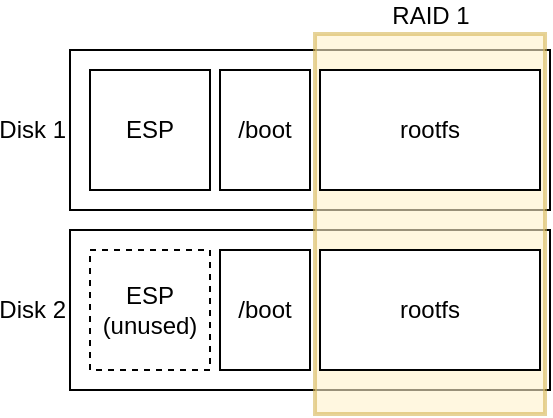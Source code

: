 <mxfile version="24.7.5" pages="4">
  <diagram name="basic disk layout" id="rcNJRpH7wlDLKEmPZE5p">
    <mxGraphModel dx="341" dy="602" grid="1" gridSize="10" guides="1" tooltips="1" connect="1" arrows="1" fold="1" page="1" pageScale="1" pageWidth="850" pageHeight="1100" math="0" shadow="0">
      <root>
        <mxCell id="0" />
        <mxCell id="1" parent="0" />
        <mxCell id="5a1umXgUc3zpIWgGzDT6-1" value="Disk 1" style="rounded=0;whiteSpace=wrap;labelPosition=left;verticalLabelPosition=middle;align=right;verticalAlign=middle;textDirection=ltr;horizontal=1;html=1;" vertex="1" parent="1">
          <mxGeometry x="100" y="180" width="240" height="80" as="geometry" />
        </mxCell>
        <mxCell id="5a1umXgUc3zpIWgGzDT6-3" value="ESP" style="rounded=0;whiteSpace=wrap;html=1;" vertex="1" parent="1">
          <mxGeometry x="110" y="190" width="60" height="60" as="geometry" />
        </mxCell>
        <mxCell id="5a1umXgUc3zpIWgGzDT6-6" value="Disk 2" style="rounded=0;whiteSpace=wrap;html=1;labelPosition=left;verticalLabelPosition=middle;align=right;verticalAlign=middle;textDirection=ltr;horizontal=1;" vertex="1" parent="1">
          <mxGeometry x="100" y="270" width="240" height="80" as="geometry" />
        </mxCell>
        <mxCell id="5a1umXgUc3zpIWgGzDT6-16" value="RAID 1" style="rounded=0;whiteSpace=wrap;html=1;fillColor=#fff2cc;strokeColor=#d6b656;labelPosition=center;verticalLabelPosition=top;align=center;verticalAlign=bottom;strokeWidth=2;fillStyle=auto;opacity=60;shadow=0;" vertex="1" parent="1">
          <mxGeometry x="222.51" y="172" width="115" height="190" as="geometry" />
        </mxCell>
        <mxCell id="5a1umXgUc3zpIWgGzDT6-7" value="ESP&lt;div&gt;(unused)&lt;/div&gt;" style="rounded=0;whiteSpace=wrap;html=1;dashed=1;" vertex="1" parent="1">
          <mxGeometry x="110" y="280" width="60" height="60" as="geometry" />
        </mxCell>
        <mxCell id="5a1umXgUc3zpIWgGzDT6-8" value="rootfs" style="rounded=0;whiteSpace=wrap;html=1;" vertex="1" parent="1">
          <mxGeometry x="225" y="280" width="110" height="60" as="geometry" />
        </mxCell>
        <mxCell id="uSAT7-_GQSQWZk4mwsez-1" value="/boot" style="rounded=0;whiteSpace=wrap;html=1;" vertex="1" parent="1">
          <mxGeometry x="175" y="190" width="45" height="60" as="geometry" />
        </mxCell>
        <mxCell id="uSAT7-_GQSQWZk4mwsez-2" value="/boot" style="rounded=0;whiteSpace=wrap;html=1;" vertex="1" parent="1">
          <mxGeometry x="175" y="280" width="45" height="60" as="geometry" />
        </mxCell>
        <mxCell id="5a1umXgUc3zpIWgGzDT6-4" value="rootfs" style="rounded=0;whiteSpace=wrap;html=1;" vertex="1" parent="1">
          <mxGeometry x="225" y="190" width="110" height="60" as="geometry" />
        </mxCell>
      </root>
    </mxGraphModel>
  </diagram>
  <diagram id="uCLeS8Xyvqsx8VpEjLrD" name="mbr-layout">
    <mxGraphModel dx="589" dy="872" grid="1" gridSize="10" guides="1" tooltips="1" connect="1" arrows="1" fold="1" page="1" pageScale="1" pageWidth="850" pageHeight="1100" math="0" shadow="0">
      <root>
        <mxCell id="0" />
        <mxCell id="1" parent="0" />
        <mxCell id="QRcN8GLSJSwhCfPVK7ma-1" value="&lt;span style=&quot;text-wrap: nowrap;&quot;&gt;Signature&lt;/span&gt;" style="rounded=0;whiteSpace=wrap;html=1;verticalAlign=middle;labelPosition=center;verticalLabelPosition=middle;align=center;" vertex="1" parent="1">
          <mxGeometry x="220" y="530" width="130" height="30" as="geometry" />
        </mxCell>
        <mxCell id="QRcN8GLSJSwhCfPVK7ma-3" value="2 bytes" style="shape=curlyBracket;whiteSpace=wrap;html=1;rounded=1;flipH=1;labelPosition=right;verticalLabelPosition=middle;align=left;verticalAlign=middle;size=0.5;" vertex="1" parent="1">
          <mxGeometry x="370" y="530" width="40" height="30" as="geometry" />
        </mxCell>
        <mxCell id="QRcN8GLSJSwhCfPVK7ma-4" value="&lt;span style=&quot;text-wrap: nowrap;&quot;&gt;Partition 1&lt;/span&gt;" style="rounded=0;whiteSpace=wrap;html=1;verticalAlign=middle;labelPosition=center;verticalLabelPosition=middle;align=center;" vertex="1" parent="1">
          <mxGeometry x="220" y="370" width="130" height="30" as="geometry" />
        </mxCell>
        <mxCell id="QRcN8GLSJSwhCfPVK7ma-5" value="16 bytes" style="shape=curlyBracket;html=1;rounded=1;flipH=1;labelPosition=right;verticalLabelPosition=middle;align=left;verticalAlign=middle;size=0.5;" vertex="1" parent="1">
          <mxGeometry x="370" y="370" width="40" height="30" as="geometry" />
        </mxCell>
        <mxCell id="QRcN8GLSJSwhCfPVK7ma-6" value="&lt;span style=&quot;text-wrap: nowrap;&quot;&gt;Partition 2&lt;/span&gt;" style="rounded=0;whiteSpace=wrap;html=1;verticalAlign=middle;labelPosition=center;verticalLabelPosition=middle;align=center;" vertex="1" parent="1">
          <mxGeometry x="220" y="410" width="130" height="30" as="geometry" />
        </mxCell>
        <mxCell id="QRcN8GLSJSwhCfPVK7ma-7" value="16 bytes" style="shape=curlyBracket;html=1;rounded=1;flipH=1;labelPosition=right;verticalLabelPosition=middle;align=left;verticalAlign=middle;size=0.5;" vertex="1" parent="1">
          <mxGeometry x="370" y="410" width="40" height="30" as="geometry" />
        </mxCell>
        <mxCell id="QRcN8GLSJSwhCfPVK7ma-8" value="&lt;span style=&quot;text-wrap: nowrap;&quot;&gt;Partition 3&lt;/span&gt;" style="rounded=0;whiteSpace=wrap;html=1;verticalAlign=middle;labelPosition=center;verticalLabelPosition=middle;align=center;" vertex="1" parent="1">
          <mxGeometry x="220" y="450" width="130" height="30" as="geometry" />
        </mxCell>
        <mxCell id="QRcN8GLSJSwhCfPVK7ma-9" value="16 bytes" style="shape=curlyBracket;html=1;rounded=1;flipH=1;labelPosition=right;verticalLabelPosition=middle;align=left;verticalAlign=middle;size=0.5;" vertex="1" parent="1">
          <mxGeometry x="370" y="450" width="40" height="30" as="geometry" />
        </mxCell>
        <mxCell id="QRcN8GLSJSwhCfPVK7ma-10" value="&lt;span style=&quot;text-wrap: nowrap;&quot;&gt;Partition 4&lt;/span&gt;" style="rounded=0;whiteSpace=wrap;html=1;verticalAlign=middle;labelPosition=center;verticalLabelPosition=middle;align=center;" vertex="1" parent="1">
          <mxGeometry x="220" y="490" width="130" height="30" as="geometry" />
        </mxCell>
        <mxCell id="QRcN8GLSJSwhCfPVK7ma-11" value="16 bytes" style="shape=curlyBracket;html=1;rounded=1;flipH=1;labelPosition=right;verticalLabelPosition=middle;align=left;verticalAlign=middle;size=0.5;" vertex="1" parent="1">
          <mxGeometry x="370" y="490" width="40" height="30" as="geometry" />
        </mxCell>
        <mxCell id="QRcN8GLSJSwhCfPVK7ma-12" value="&lt;span style=&quot;text-wrap: nowrap;&quot;&gt;Bootstrap code&lt;/span&gt;" style="rounded=0;whiteSpace=wrap;html=1;verticalAlign=middle;labelPosition=center;verticalLabelPosition=middle;align=center;" vertex="1" parent="1">
          <mxGeometry x="220" y="220" width="130" height="140" as="geometry" />
        </mxCell>
        <mxCell id="QRcN8GLSJSwhCfPVK7ma-13" value="446 bytes" style="shape=curlyBracket;html=1;rounded=1;flipH=1;labelPosition=right;verticalLabelPosition=middle;align=left;verticalAlign=middle;size=0.5;" vertex="1" parent="1">
          <mxGeometry x="370" y="220" width="40" height="140" as="geometry" />
        </mxCell>
      </root>
    </mxGraphModel>
  </diagram>
  <diagram id="YhVSqMUWGjN1zCBJjN_l" name="gpt layout">
    <mxGraphModel dx="488" dy="723" grid="1" gridSize="10" guides="1" tooltips="1" connect="1" arrows="1" fold="1" page="1" pageScale="1" pageWidth="850" pageHeight="1100" math="0" shadow="0">
      <root>
        <mxCell id="0" />
        <mxCell id="1" parent="0" />
        <mxCell id="G7RndSEsGsy21H8GHqfm-2" value="Protective MBR" style="rounded=0;whiteSpace=wrap;html=1;verticalAlign=bottom;labelPosition=center;verticalLabelPosition=top;align=center;" vertex="1" parent="1">
          <mxGeometry x="210" y="180" width="130" height="50" as="geometry" />
        </mxCell>
        <mxCell id="G7RndSEsGsy21H8GHqfm-3" value="Signature" style="text;html=1;align=center;verticalAlign=middle;resizable=0;points=[];autosize=1;strokeColor=none;fillColor=none;" vertex="1" parent="1">
          <mxGeometry x="240" y="190" width="70" height="30" as="geometry" />
        </mxCell>
        <mxCell id="G7RndSEsGsy21H8GHqfm-4" value="512b" style="shape=curlyBracket;whiteSpace=wrap;html=1;rounded=1;flipH=1;labelPosition=right;verticalLabelPosition=middle;align=left;verticalAlign=middle;size=0.5;" vertex="1" parent="1">
          <mxGeometry x="360" y="180" width="40" height="50" as="geometry" />
        </mxCell>
        <mxCell id="G7RndSEsGsy21H8GHqfm-6" value="GPT Header" style="rounded=0;whiteSpace=wrap;html=1;verticalAlign=bottom;labelPosition=center;verticalLabelPosition=top;align=center;" vertex="1" parent="1">
          <mxGeometry x="210" y="250" width="130" height="50" as="geometry" />
        </mxCell>
        <mxCell id="G7RndSEsGsy21H8GHqfm-7" value="4KiB" style="shape=curlyBracket;whiteSpace=wrap;html=1;rounded=1;flipH=1;labelPosition=right;verticalLabelPosition=middle;align=left;verticalAlign=middle;size=0.5;" vertex="1" parent="1">
          <mxGeometry x="360" y="250" width="40" height="50" as="geometry" />
        </mxCell>
        <mxCell id="G7RndSEsGsy21H8GHqfm-8" value="Signature&lt;br&gt;Pointer to backup" style="text;html=1;align=left;verticalAlign=middle;resizable=0;points=[];autosize=1;strokeColor=none;fillColor=none;" vertex="1" parent="1">
          <mxGeometry x="215" y="255" width="120" height="40" as="geometry" />
        </mxCell>
        <mxCell id="G7RndSEsGsy21H8GHqfm-9" value="GPT Partition data" style="rounded=0;whiteSpace=wrap;html=1;verticalAlign=bottom;labelPosition=center;verticalLabelPosition=top;align=center;" vertex="1" parent="1">
          <mxGeometry x="210" y="320" width="130" height="50" as="geometry" />
        </mxCell>
        <mxCell id="G7RndSEsGsy21H8GHqfm-10" value="4KiB" style="shape=curlyBracket;whiteSpace=wrap;html=1;rounded=1;flipH=1;labelPosition=right;verticalLabelPosition=middle;align=left;verticalAlign=middle;size=0.5;" vertex="1" parent="1">
          <mxGeometry x="360" y="320" width="40" height="50" as="geometry" />
        </mxCell>
        <mxCell id="G7RndSEsGsy21H8GHqfm-11" value="Partition 1 metadata&lt;div style=&quot;font-size: 10px;&quot;&gt;Partition 2&amp;nbsp;&lt;span style=&quot;background-color: initial;&quot;&gt;meta&lt;/span&gt;&lt;span style=&quot;background-color: initial;&quot;&gt;data&lt;/span&gt;&lt;/div&gt;" style="text;html=1;align=left;verticalAlign=middle;resizable=0;points=[];autosize=1;strokeColor=none;fillColor=none;fontSize=10;" vertex="1" parent="1">
          <mxGeometry x="215" y="325" width="110" height="40" as="geometry" />
        </mxCell>
        <mxCell id="G7RndSEsGsy21H8GHqfm-28" value="Partition 1 Data" style="rounded=0;whiteSpace=wrap;html=1;verticalAlign=middle;labelPosition=center;verticalLabelPosition=middle;align=center;fontStyle=1;strokeWidth=2;" vertex="1" parent="1">
          <mxGeometry x="210" y="380" width="130" height="20" as="geometry" />
        </mxCell>
        <mxCell id="G7RndSEsGsy21H8GHqfm-5" style="edgeStyle=orthogonalEdgeStyle;rounded=0;orthogonalLoop=1;jettySize=auto;html=1;exitX=0.006;exitY=0.752;exitDx=0;exitDy=0;entryX=0;entryY=0;entryDx=0;entryDy=0;exitPerimeter=0;fillColor=#ffe6cc;strokeColor=#f08c00;" edge="1" parent="1" source="G7RndSEsGsy21H8GHqfm-8" target="G7RndSEsGsy21H8GHqfm-18">
          <mxGeometry relative="1" as="geometry">
            <mxPoint x="90" y="590" as="targetPoint" />
            <Array as="points">
              <mxPoint x="170" y="285" />
              <mxPoint x="170" y="450" />
            </Array>
          </mxGeometry>
        </mxCell>
        <mxCell id="G7RndSEsGsy21H8GHqfm-30" value="" style="group" vertex="1" connectable="0" parent="1">
          <mxGeometry x="210" y="450" width="190" height="55" as="geometry" />
        </mxCell>
        <mxCell id="G7RndSEsGsy21H8GHqfm-18" value="GPT backup Header" style="rounded=0;whiteSpace=wrap;html=1;verticalAlign=bottom;labelPosition=center;verticalLabelPosition=top;align=center;" vertex="1" parent="G7RndSEsGsy21H8GHqfm-30">
          <mxGeometry width="130" height="50" as="geometry" />
        </mxCell>
        <mxCell id="G7RndSEsGsy21H8GHqfm-19" value="4KiB" style="shape=curlyBracket;whiteSpace=wrap;html=1;rounded=1;flipH=1;labelPosition=right;verticalLabelPosition=middle;align=left;verticalAlign=middle;size=0.5;" vertex="1" parent="G7RndSEsGsy21H8GHqfm-30">
          <mxGeometry x="150" y="5" width="40" height="50" as="geometry" />
        </mxCell>
        <mxCell id="G7RndSEsGsy21H8GHqfm-22" value="Signature&lt;br&gt;Pointer to main" style="text;html=1;align=left;verticalAlign=middle;resizable=0;points=[];autosize=1;strokeColor=none;fillColor=none;" vertex="1" parent="G7RndSEsGsy21H8GHqfm-30">
          <mxGeometry x="5" y="5" width="100" height="40" as="geometry" />
        </mxCell>
        <mxCell id="G7RndSEsGsy21H8GHqfm-17" style="edgeStyle=orthogonalEdgeStyle;rounded=0;orthogonalLoop=1;jettySize=auto;html=1;entryX=0;entryY=0;entryDx=0;entryDy=0;exitX=0.012;exitY=0.764;exitDx=0;exitDy=0;exitPerimeter=0;fillColor=#dae8fc;strokeColor=#6c8ebf;" edge="1" parent="1" source="G7RndSEsGsy21H8GHqfm-22">
          <mxGeometry relative="1" as="geometry">
            <mxPoint x="210" y="249" as="targetPoint" />
            <Array as="points">
              <mxPoint x="160" y="486" />
              <mxPoint x="160" y="249" />
            </Array>
            <mxPoint x="200" y="510" as="sourcePoint" />
          </mxGeometry>
        </mxCell>
        <mxCell id="G7RndSEsGsy21H8GHqfm-32" value="" style="group" vertex="1" connectable="0" parent="1">
          <mxGeometry x="210" y="515" width="190" height="60" as="geometry" />
        </mxCell>
        <mxCell id="G7RndSEsGsy21H8GHqfm-20" value="GPT partition data" style="rounded=0;whiteSpace=wrap;html=1;verticalAlign=bottom;labelPosition=center;verticalLabelPosition=top;align=center;" vertex="1" parent="G7RndSEsGsy21H8GHqfm-32">
          <mxGeometry y="5" width="130" height="50" as="geometry" />
        </mxCell>
        <mxCell id="G7RndSEsGsy21H8GHqfm-21" value="4KiB" style="shape=curlyBracket;whiteSpace=wrap;html=1;rounded=1;flipH=1;labelPosition=right;verticalLabelPosition=middle;align=left;verticalAlign=middle;size=0.5;" vertex="1" parent="G7RndSEsGsy21H8GHqfm-32">
          <mxGeometry x="150" y="5" width="40" height="50" as="geometry" />
        </mxCell>
        <mxCell id="G7RndSEsGsy21H8GHqfm-29" value="Partition 1 metadata&lt;div style=&quot;font-size: 10px;&quot;&gt;Partition 2&amp;nbsp;&lt;span style=&quot;background-color: initial;&quot;&gt;meta&lt;/span&gt;&lt;span style=&quot;background-color: initial;&quot;&gt;data&lt;/span&gt;&lt;/div&gt;" style="text;html=1;align=left;verticalAlign=middle;resizable=0;points=[];autosize=1;strokeColor=none;fillColor=none;fontSize=10;" vertex="1" parent="G7RndSEsGsy21H8GHqfm-32">
          <mxGeometry x="5" y="10" width="110" height="40" as="geometry" />
        </mxCell>
        <mxCell id="G7RndSEsGsy21H8GHqfm-33" value="Partition 2 Data" style="rounded=0;whiteSpace=wrap;html=1;verticalAlign=middle;labelPosition=center;verticalLabelPosition=middle;align=center;fontStyle=1;strokeWidth=2;" vertex="1" parent="1">
          <mxGeometry x="210" y="410" width="130" height="20" as="geometry" />
        </mxCell>
      </root>
    </mxGraphModel>
  </diagram>
  <diagram id="8cmpr_-VW55H_1cq_OG-" name="full-disk-layout">
    <mxGraphModel dx="427" dy="633" grid="1" gridSize="10" guides="1" tooltips="1" connect="1" arrows="1" fold="1" page="1" pageScale="1" pageWidth="850" pageHeight="1100" math="0" shadow="0">
      <root>
        <mxCell id="0" />
        <mxCell id="1" parent="0" />
        <mxCell id="7UBV5tWTMso-ZLaLwWZw-3" value="Protective MBR" style="rounded=0;whiteSpace=wrap;html=1;verticalAlign=bottom;labelPosition=center;verticalLabelPosition=top;align=center;" vertex="1" parent="1">
          <mxGeometry x="210" y="200" width="130" height="30" as="geometry" />
        </mxCell>
        <mxCell id="7UBV5tWTMso-ZLaLwWZw-2" value="signature 0x55aa" style="text;html=1;align=center;verticalAlign=middle;resizable=0;points=[];autosize=1;strokeColor=none;fillColor=none;" vertex="1" parent="1">
          <mxGeometry x="215" y="200" width="120" height="30" as="geometry" />
        </mxCell>
        <mxCell id="7UBV5tWTMso-ZLaLwWZw-4" value="512b" style="shape=curlyBracket;whiteSpace=wrap;html=1;rounded=1;flipH=1;labelPosition=right;verticalLabelPosition=middle;align=left;verticalAlign=middle;size=0.5;" vertex="1" parent="1">
          <mxGeometry x="360" y="200" width="40" height="30" as="geometry" />
        </mxCell>
        <mxCell id="7UBV5tWTMso-ZLaLwWZw-5" value="GPT Header" style="rounded=0;whiteSpace=wrap;html=1;verticalAlign=bottom;labelPosition=center;verticalLabelPosition=top;align=center;" vertex="1" parent="1">
          <mxGeometry x="210" y="250" width="130" height="50" as="geometry" />
        </mxCell>
        <mxCell id="7UBV5tWTMso-ZLaLwWZw-6" value="4KiB" style="shape=curlyBracket;whiteSpace=wrap;html=1;rounded=1;flipH=1;labelPosition=right;verticalLabelPosition=middle;align=left;verticalAlign=middle;size=0.5;" vertex="1" parent="1">
          <mxGeometry x="360" y="250" width="40" height="50" as="geometry" />
        </mxCell>
        <mxCell id="7UBV5tWTMso-ZLaLwWZw-7" value="signature&lt;br&gt;pointer to backup" style="text;html=1;align=left;verticalAlign=middle;resizable=0;points=[];autosize=1;strokeColor=none;fillColor=none;" vertex="1" parent="1">
          <mxGeometry x="215" y="255" width="120" height="40" as="geometry" />
        </mxCell>
        <mxCell id="7UBV5tWTMso-ZLaLwWZw-11" value="GPT Partition data" style="rounded=0;whiteSpace=wrap;html=1;verticalAlign=bottom;labelPosition=center;verticalLabelPosition=top;align=center;" vertex="1" parent="1">
          <mxGeometry x="210" y="320" width="130" height="50" as="geometry" />
        </mxCell>
        <mxCell id="7UBV5tWTMso-ZLaLwWZw-12" value="4KiB" style="shape=curlyBracket;whiteSpace=wrap;html=1;rounded=1;flipH=1;labelPosition=right;verticalLabelPosition=middle;align=left;verticalAlign=middle;size=0.5;" vertex="1" parent="1">
          <mxGeometry x="360" y="320" width="40" height="50" as="geometry" />
        </mxCell>
        <mxCell id="7UBV5tWTMso-ZLaLwWZw-13" value="Partition 0 data&lt;div style=&quot;font-size: 10px;&quot;&gt;Partition 1 data&lt;/div&gt;&lt;div style=&quot;font-size: 10px;&quot;&gt;Partition 2 data&lt;/div&gt;" style="text;html=1;align=left;verticalAlign=middle;resizable=0;points=[];autosize=1;strokeColor=none;fillColor=none;fontSize=10;" vertex="1" parent="1">
          <mxGeometry x="215" y="320" width="90" height="50" as="geometry" />
        </mxCell>
        <mxCell id="7UBV5tWTMso-ZLaLwWZw-14" value="Partition 2 (rootfs)" style="rounded=0;whiteSpace=wrap;html=1;verticalAlign=bottom;labelPosition=center;verticalLabelPosition=top;align=center;" vertex="1" parent="1">
          <mxGeometry x="210" y="530" width="130" height="170" as="geometry" />
        </mxCell>
        <mxCell id="7UBV5tWTMso-ZLaLwWZw-15" value="256b ~ 4KiB" style="shape=curlyBracket;whiteSpace=wrap;html=1;rounded=1;flipH=1;labelPosition=right;verticalLabelPosition=middle;align=left;verticalAlign=middle;size=0.5;" vertex="1" parent="1">
          <mxGeometry x="360" y="550" width="40" height="50" as="geometry" />
        </mxCell>
        <mxCell id="7UBV5tWTMso-ZLaLwWZw-17" value="MD header" style="rounded=0;whiteSpace=wrap;html=1;verticalAlign=bottom;labelPosition=center;verticalLabelPosition=top;align=center;" vertex="1" parent="1">
          <mxGeometry x="220" y="550" width="130" height="50" as="geometry" />
        </mxCell>
        <mxCell id="7UBV5tWTMso-ZLaLwWZw-18" value="signature&lt;div&gt;array UUID&lt;/div&gt;" style="text;html=1;align=left;verticalAlign=middle;resizable=0;points=[];autosize=1;strokeColor=none;fillColor=none;" vertex="1" parent="1">
          <mxGeometry x="230" y="555" width="80" height="40" as="geometry" />
        </mxCell>
        <mxCell id="7UBV5tWTMso-ZLaLwWZw-21" value="GPT backup Header" style="rounded=0;whiteSpace=wrap;html=1;verticalAlign=bottom;labelPosition=center;verticalLabelPosition=top;align=center;" vertex="1" parent="1">
          <mxGeometry x="210" y="720" width="130" height="50" as="geometry" />
        </mxCell>
        <mxCell id="7UBV5tWTMso-ZLaLwWZw-22" value="4KiB" style="shape=curlyBracket;whiteSpace=wrap;html=1;rounded=1;flipH=1;labelPosition=right;verticalLabelPosition=middle;align=left;verticalAlign=middle;size=0.5;" vertex="1" parent="1">
          <mxGeometry x="360" y="725" width="40" height="50" as="geometry" />
        </mxCell>
        <mxCell id="7UBV5tWTMso-ZLaLwWZw-24" value="GPT partition data" style="rounded=0;whiteSpace=wrap;html=1;verticalAlign=bottom;labelPosition=center;verticalLabelPosition=top;align=center;" vertex="1" parent="1">
          <mxGeometry x="210" y="790" width="130" height="50" as="geometry" />
        </mxCell>
        <mxCell id="7UBV5tWTMso-ZLaLwWZw-25" value="4KiB" style="shape=curlyBracket;whiteSpace=wrap;html=1;rounded=1;flipH=1;labelPosition=right;verticalLabelPosition=middle;align=left;verticalAlign=middle;size=0.5;" vertex="1" parent="1">
          <mxGeometry x="360" y="790" width="40" height="50" as="geometry" />
        </mxCell>
        <mxCell id="7UBV5tWTMso-ZLaLwWZw-27" value="signature&lt;br&gt;pointer to main" style="text;html=1;align=left;verticalAlign=middle;resizable=0;points=[];autosize=1;strokeColor=none;fillColor=none;" vertex="1" parent="1">
          <mxGeometry x="215" y="725" width="100" height="40" as="geometry" />
        </mxCell>
        <mxCell id="7UBV5tWTMso-ZLaLwWZw-35" value="Partition 0 (ESP)" style="rounded=0;whiteSpace=wrap;html=1;verticalAlign=bottom;labelPosition=center;verticalLabelPosition=top;align=center;" vertex="1" parent="1">
          <mxGeometry x="210" y="390" width="130" height="40" as="geometry" />
        </mxCell>
        <mxCell id="7UBV5tWTMso-ZLaLwWZw-39" value="EXT4 fs" style="rounded=0;whiteSpace=wrap;html=1;labelPosition=center;verticalLabelPosition=top;align=center;verticalAlign=bottom;" vertex="1" parent="1">
          <mxGeometry x="220" y="620" width="130" height="70" as="geometry" />
        </mxCell>
        <mxCell id="7UBV5tWTMso-ZLaLwWZw-20" value="actual data" style="rounded=0;whiteSpace=wrap;html=1;verticalAlign=middle;labelPosition=center;verticalLabelPosition=middle;align=center;fontStyle=1;strokeWidth=2;fillColor=#d5e8d4;strokeColor=#82b366;" vertex="1" parent="1">
          <mxGeometry x="230" y="630" width="130" height="50" as="geometry" />
        </mxCell>
        <mxCell id="7UBV5tWTMso-ZLaLwWZw-30" style="edgeStyle=orthogonalEdgeStyle;rounded=0;orthogonalLoop=1;jettySize=auto;html=1;exitX=0.004;exitY=0.744;exitDx=0;exitDy=0;entryX=0;entryY=0;entryDx=0;entryDy=0;fillColor=#ffe6cc;strokeColor=#f08c00;exitPerimeter=0;jumpSize=3;" edge="1" parent="1" source="7UBV5tWTMso-ZLaLwWZw-7" target="7UBV5tWTMso-ZLaLwWZw-21">
          <mxGeometry relative="1" as="geometry">
            <mxPoint x="90" y="590" as="targetPoint" />
            <Array as="points">
              <mxPoint x="180" y="285" />
              <mxPoint x="180" y="720" />
            </Array>
          </mxGeometry>
        </mxCell>
        <mxCell id="7UBV5tWTMso-ZLaLwWZw-32" style="edgeStyle=orthogonalEdgeStyle;rounded=0;orthogonalLoop=1;jettySize=auto;html=1;exitX=0.015;exitY=0.714;exitDx=0;exitDy=0;entryX=0;entryY=0;entryDx=0;entryDy=0;fillColor=#dae8fc;strokeColor=#6c8ebf;exitPerimeter=0;" edge="1" parent="1" source="7UBV5tWTMso-ZLaLwWZw-27" target="7UBV5tWTMso-ZLaLwWZw-5">
          <mxGeometry relative="1" as="geometry">
            <mxPoint x="140" y="260" as="targetPoint" />
            <Array as="points">
              <mxPoint x="160" y="754" />
              <mxPoint x="160" y="250" />
            </Array>
          </mxGeometry>
        </mxCell>
        <mxCell id="nWFrvvbhWsBVkTVSXXQb-2" value="Partition 1 (/boot)" style="rounded=0;whiteSpace=wrap;html=1;verticalAlign=bottom;labelPosition=center;verticalLabelPosition=top;align=center;" vertex="1" parent="1">
          <mxGeometry x="209.5" y="450" width="130" height="60" as="geometry" />
        </mxCell>
        <mxCell id="nWFrvvbhWsBVkTVSXXQb-3" value="" style="group;labelPosition=left;verticalLabelPosition=middle;align=right;verticalAlign=middle;" vertex="1" connectable="0" parent="1">
          <mxGeometry x="217" y="470" width="115" height="35" as="geometry" />
        </mxCell>
        <mxCell id="nWFrvvbhWsBVkTVSXXQb-4" value="EXT4 fs" style="rounded=0;whiteSpace=wrap;html=1;labelPosition=center;verticalLabelPosition=top;align=center;verticalAlign=bottom;" vertex="1" parent="nWFrvvbhWsBVkTVSXXQb-3">
          <mxGeometry width="115" height="35" as="geometry" />
        </mxCell>
        <mxCell id="nWFrvvbhWsBVkTVSXXQb-5" value="Kernel &amp;amp; initramfs" style="text;html=1;align=left;verticalAlign=middle;whiteSpace=wrap;rounded=0;fontStyle=0" vertex="1" parent="nWFrvvbhWsBVkTVSXXQb-3">
          <mxGeometry x="5" y="2.5" width="105" height="30" as="geometry" />
        </mxCell>
        <mxCell id="nWFrvvbhWsBVkTVSXXQb-6" value="grub&lt;div&gt;grub config&lt;/div&gt;" style="text;html=1;align=left;verticalAlign=middle;resizable=0;points=[];autosize=1;strokeColor=none;fillColor=none;" vertex="1" parent="1">
          <mxGeometry x="215" y="390" width="80" height="40" as="geometry" />
        </mxCell>
        <mxCell id="nWFrvvbhWsBVkTVSXXQb-7" value="10MiB" style="shape=curlyBracket;whiteSpace=wrap;html=1;rounded=1;flipH=1;labelPosition=right;verticalLabelPosition=middle;align=left;verticalAlign=middle;size=0.5;" vertex="1" parent="1">
          <mxGeometry x="360" y="390" width="40" height="40" as="geometry" />
        </mxCell>
        <mxCell id="nWFrvvbhWsBVkTVSXXQb-8" value="1GiB" style="shape=curlyBracket;whiteSpace=wrap;html=1;rounded=1;flipH=1;labelPosition=right;verticalLabelPosition=middle;align=left;verticalAlign=middle;size=0.5;" vertex="1" parent="1">
          <mxGeometry x="360" y="450" width="40" height="60" as="geometry" />
        </mxCell>
        <mxCell id="nWFrvvbhWsBVkTVSXXQb-9" value="1TiB" style="shape=curlyBracket;whiteSpace=wrap;html=1;rounded=1;flipH=1;labelPosition=right;verticalLabelPosition=middle;align=left;verticalAlign=middle;size=0.5;" vertex="1" parent="1">
          <mxGeometry x="360" y="620" width="40" height="70" as="geometry" />
        </mxCell>
        <mxCell id="nWFrvvbhWsBVkTVSXXQb-10" value="Partition 0 data&lt;div style=&quot;font-size: 10px;&quot;&gt;Partition 1 data&lt;/div&gt;&lt;div style=&quot;font-size: 10px;&quot;&gt;Partition 2 data&lt;/div&gt;" style="text;html=1;align=left;verticalAlign=middle;resizable=0;points=[];autosize=1;strokeColor=none;fillColor=none;fontSize=10;" vertex="1" parent="1">
          <mxGeometry x="215" y="790" width="90" height="50" as="geometry" />
        </mxCell>
      </root>
    </mxGraphModel>
  </diagram>
</mxfile>
